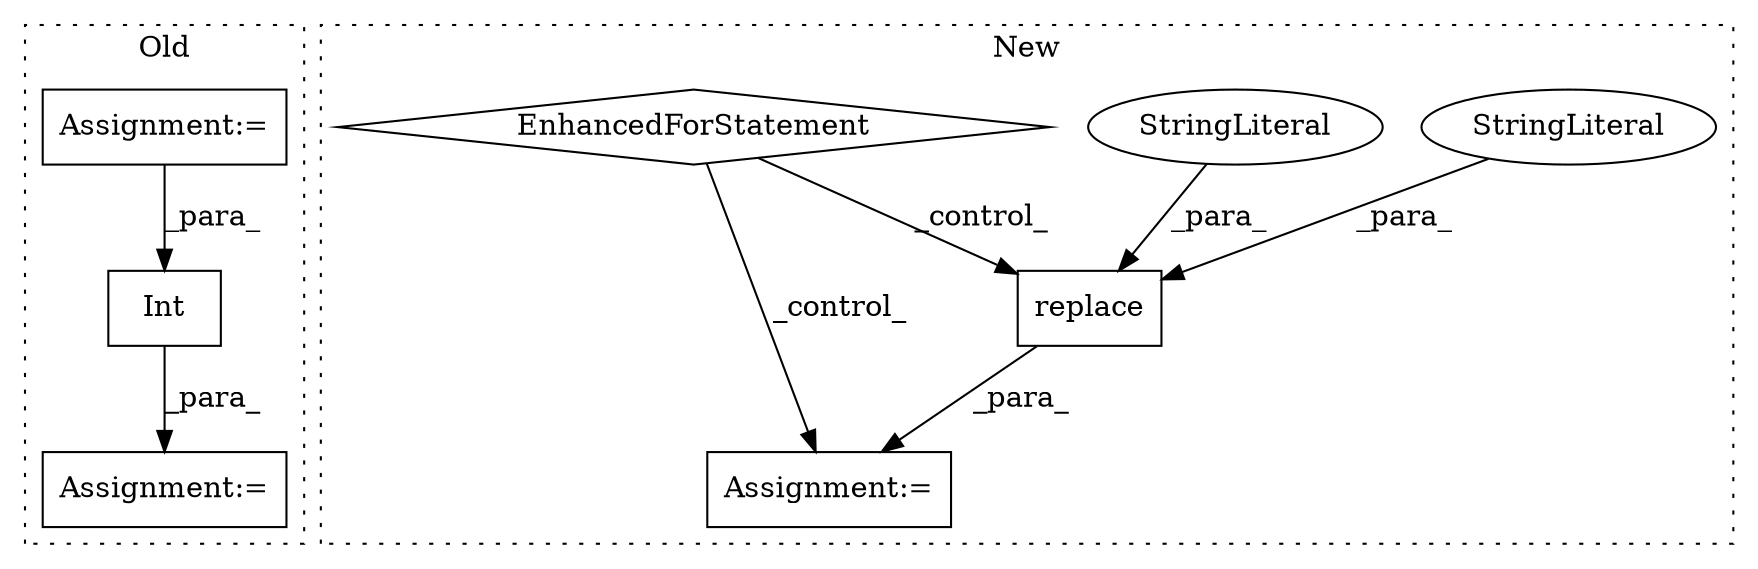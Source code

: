 digraph G {
subgraph cluster0 {
1 [label="Int" a="32" s="6084,6146" l="4,1" shape="box"];
6 [label="Assignment:=" a="7" s="6083" l="1" shape="box"];
7 [label="Assignment:=" a="7" s="6040" l="1" shape="box"];
label = "Old";
style="dotted";
}
subgraph cluster1 {
2 [label="replace" a="32" s="6009,6023" l="8,1" shape="box"];
3 [label="Assignment:=" a="7" s="5994" l="1" shape="box"];
4 [label="StringLiteral" a="45" s="6021" l="2" shape="ellipse"];
5 [label="StringLiteral" a="45" s="6017" l="3" shape="ellipse"];
8 [label="EnhancedForStatement" a="70" s="5607,5721" l="53,2" shape="diamond"];
label = "New";
style="dotted";
}
1 -> 6 [label="_para_"];
2 -> 3 [label="_para_"];
4 -> 2 [label="_para_"];
5 -> 2 [label="_para_"];
7 -> 1 [label="_para_"];
8 -> 2 [label="_control_"];
8 -> 3 [label="_control_"];
}